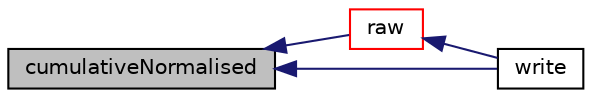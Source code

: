 digraph "cumulativeNormalised"
{
  bgcolor="transparent";
  edge [fontname="Helvetica",fontsize="10",labelfontname="Helvetica",labelfontsize="10"];
  node [fontname="Helvetica",fontsize="10",shape=record];
  rankdir="LR";
  Node219 [label="cumulativeNormalised",height=0.2,width=0.4,color="black", fillcolor="grey75", style="filled", fontcolor="black"];
  Node219 -> Node220 [dir="back",color="midnightblue",fontsize="10",style="solid",fontname="Helvetica"];
  Node220 [label="raw",height=0.2,width=0.4,color="red",URL="$a27001.html#afb9d1727043dc3092b95717b885d99cc",tooltip="Return the distribution of the total bin weights. "];
  Node220 -> Node222 [dir="back",color="midnightblue",fontsize="10",style="solid",fontname="Helvetica"];
  Node222 [label="write",height=0.2,width=0.4,color="black",URL="$a27001.html#a78760e5242dcf482000bb432f6bbc0f2",tooltip="Write the distribution to file: key normalised raw. "];
  Node219 -> Node222 [dir="back",color="midnightblue",fontsize="10",style="solid",fontname="Helvetica"];
}
